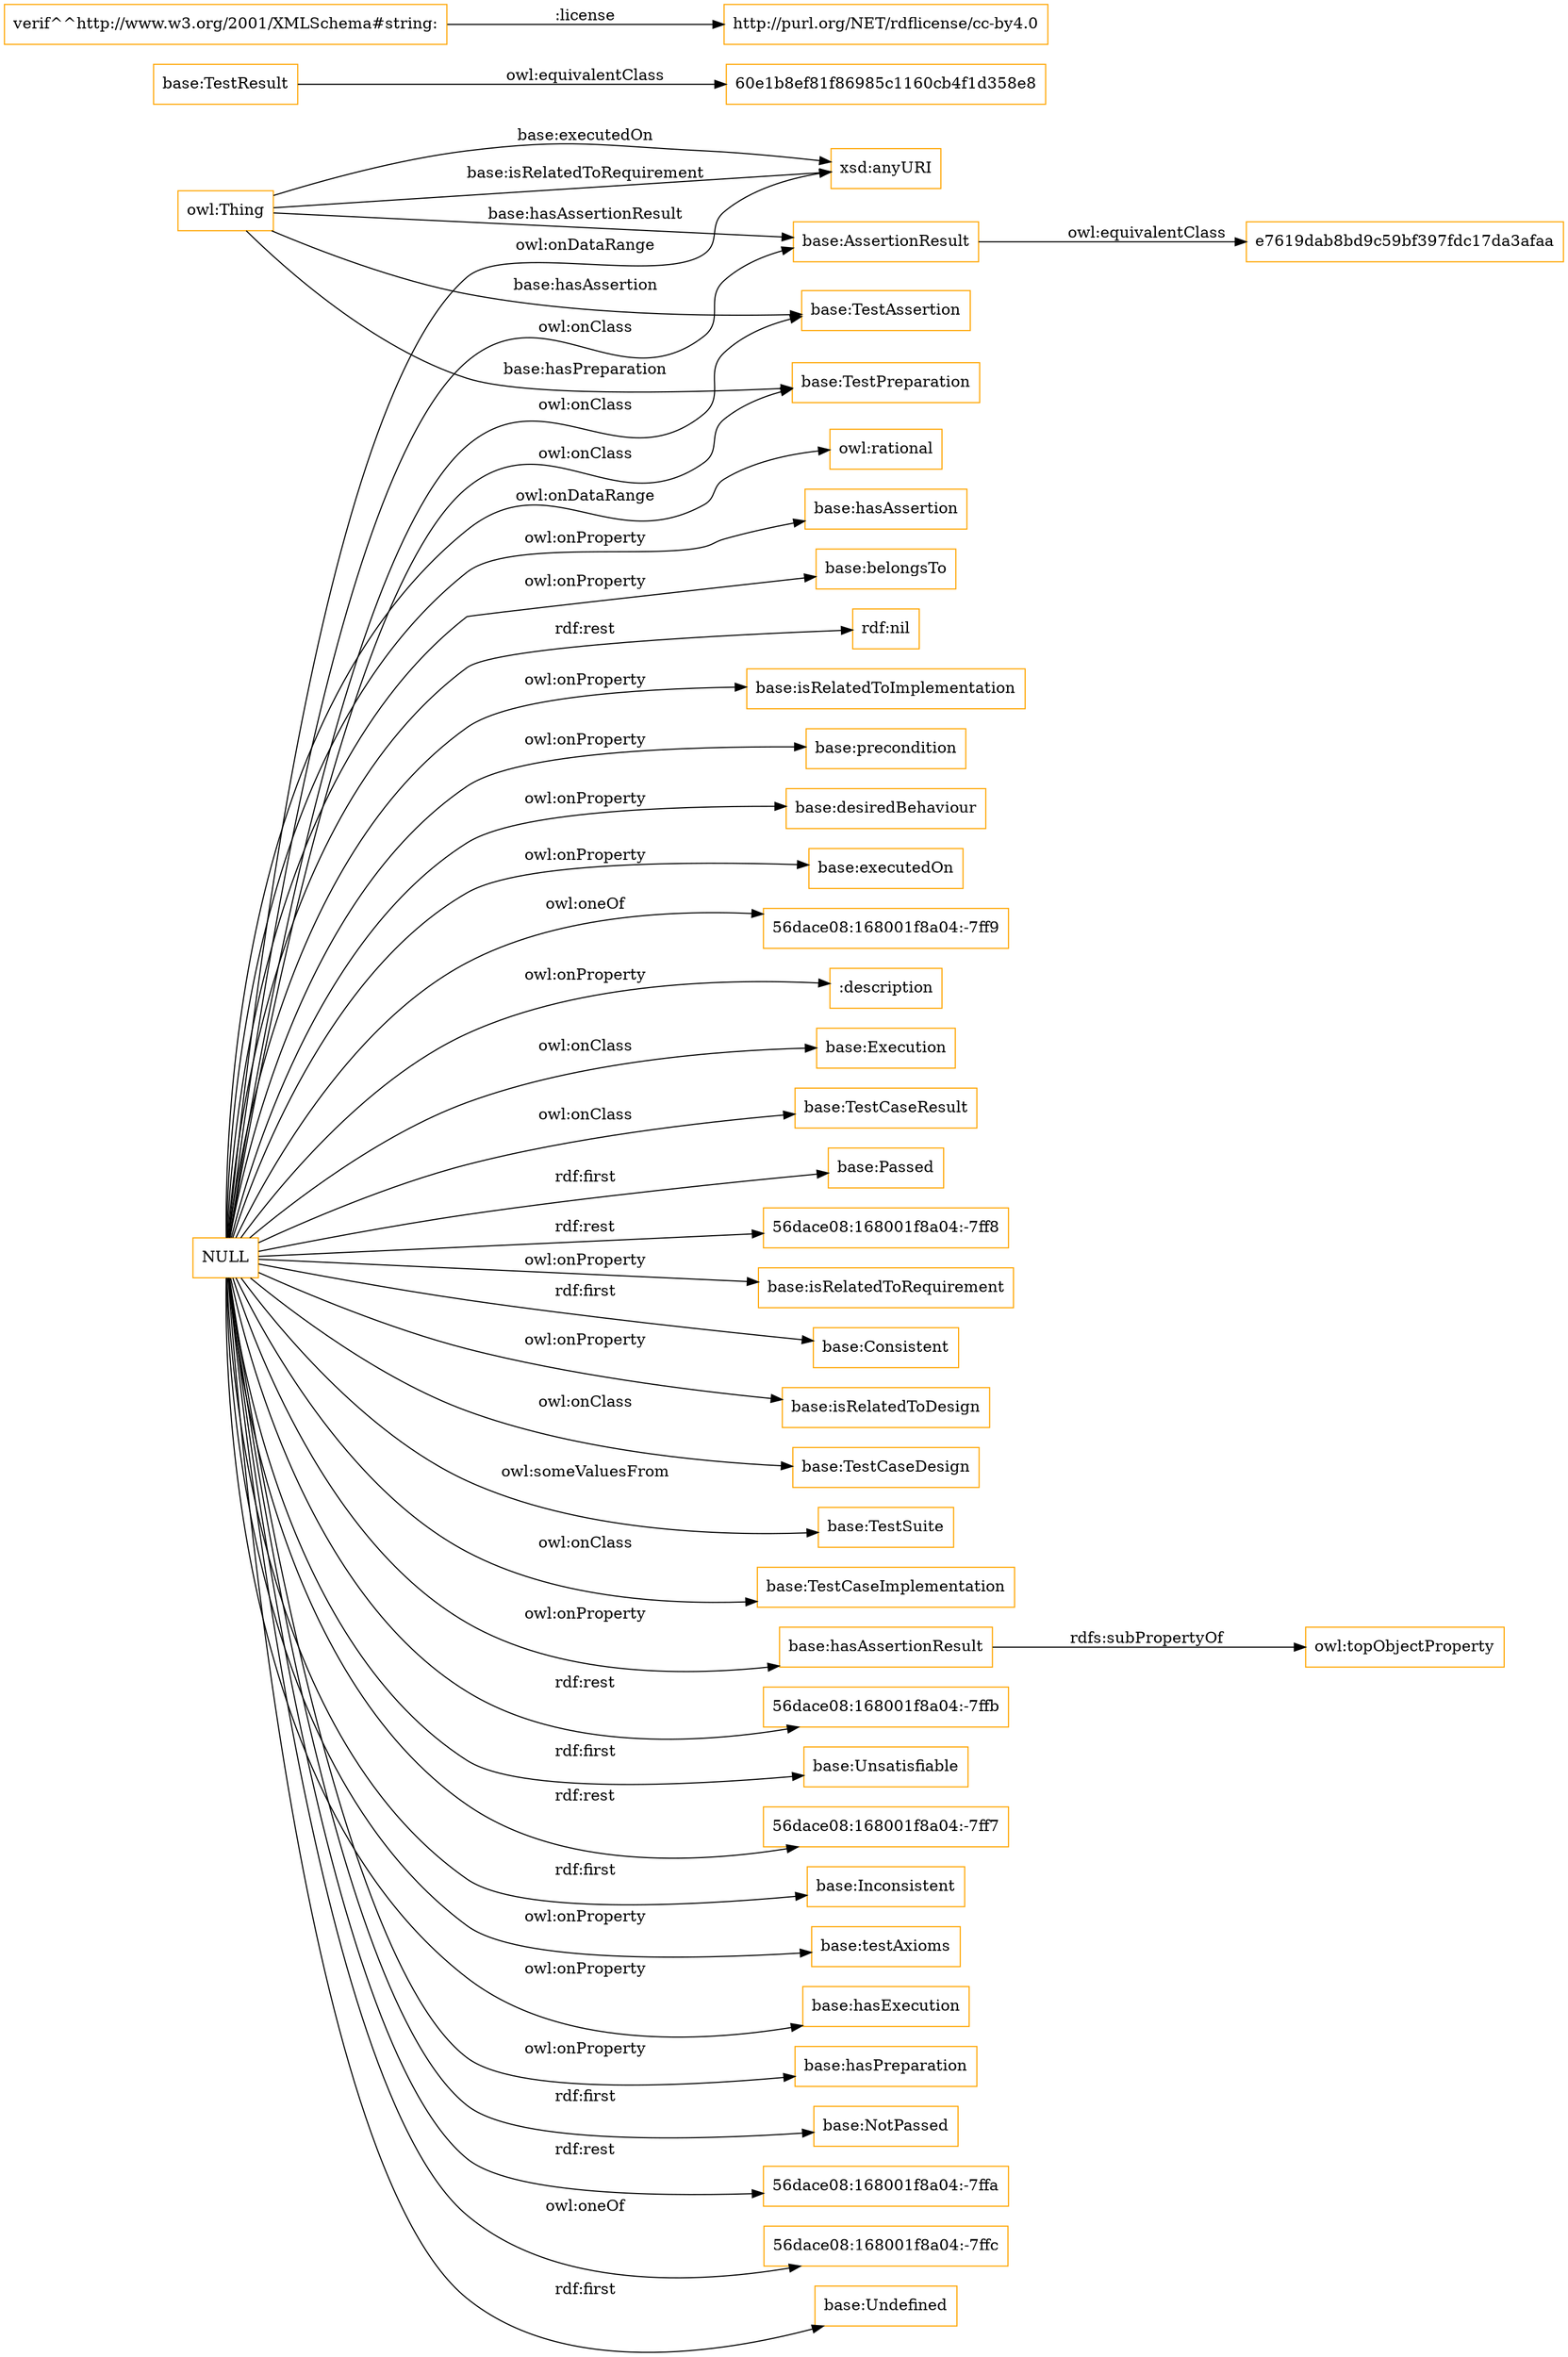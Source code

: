 digraph ar2dtool_diagram { 
rankdir=LR;
size="1501"
node [shape = rectangle, color="orange"]; "base:Execution" "base:TestCaseResult" "base:AssertionResult" "base:TestResult" "base:TestCaseDesign" "60e1b8ef81f86985c1160cb4f1d358e8" "e7619dab8bd9c59bf397fdc17da3afaa" "base:TestSuite" "base:TestCaseImplementation" "base:TestAssertion" "base:TestPreparation" ; /*classes style*/
	"base:AssertionResult" -> "e7619dab8bd9c59bf397fdc17da3afaa" [ label = "owl:equivalentClass" ];
	"base:hasAssertionResult" -> "owl:topObjectProperty" [ label = "rdfs:subPropertyOf" ];
	"base:TestResult" -> "60e1b8ef81f86985c1160cb4f1d358e8" [ label = "owl:equivalentClass" ];
	"NULL" -> "base:Execution" [ label = "owl:onClass" ];
	"NULL" -> "56dace08:168001f8a04:-7ffb" [ label = "rdf:rest" ];
	"NULL" -> "base:Unsatisfiable" [ label = "rdf:first" ];
	"NULL" -> "56dace08:168001f8a04:-7ff7" [ label = "rdf:rest" ];
	"NULL" -> "base:TestCaseResult" [ label = "owl:onClass" ];
	"NULL" -> "base:Inconsistent" [ label = "rdf:first" ];
	"NULL" -> "base:testAxioms" [ label = "owl:onProperty" ];
	"NULL" -> "base:hasExecution" [ label = "owl:onProperty" ];
	"NULL" -> "base:hasPreparation" [ label = "owl:onProperty" ];
	"NULL" -> "base:NotPassed" [ label = "rdf:first" ];
	"NULL" -> "base:TestCaseImplementation" [ label = "owl:onClass" ];
	"NULL" -> "56dace08:168001f8a04:-7ffa" [ label = "rdf:rest" ];
	"NULL" -> "56dace08:168001f8a04:-7ffc" [ label = "owl:oneOf" ];
	"NULL" -> "base:Undefined" [ label = "rdf:first" ];
	"NULL" -> "owl:rational" [ label = "owl:onDataRange" ];
	"NULL" -> "base:TestPreparation" [ label = "owl:onClass" ];
	"NULL" -> "base:hasAssertion" [ label = "owl:onProperty" ];
	"NULL" -> "base:TestCaseDesign" [ label = "owl:onClass" ];
	"NULL" -> "base:belongsTo" [ label = "owl:onProperty" ];
	"NULL" -> "base:AssertionResult" [ label = "owl:onClass" ];
	"NULL" -> "rdf:nil" [ label = "rdf:rest" ];
	"NULL" -> "base:isRelatedToImplementation" [ label = "owl:onProperty" ];
	"NULL" -> "base:precondition" [ label = "owl:onProperty" ];
	"NULL" -> "base:desiredBehaviour" [ label = "owl:onProperty" ];
	"NULL" -> "base:executedOn" [ label = "owl:onProperty" ];
	"NULL" -> "56dace08:168001f8a04:-7ff9" [ label = "owl:oneOf" ];
	"NULL" -> ":description" [ label = "owl:onProperty" ];
	"NULL" -> "base:hasAssertionResult" [ label = "owl:onProperty" ];
	"NULL" -> "base:Passed" [ label = "rdf:first" ];
	"NULL" -> "56dace08:168001f8a04:-7ff8" [ label = "rdf:rest" ];
	"NULL" -> "base:isRelatedToRequirement" [ label = "owl:onProperty" ];
	"NULL" -> "xsd:anyURI" [ label = "owl:onDataRange" ];
	"NULL" -> "base:TestSuite" [ label = "owl:someValuesFrom" ];
	"NULL" -> "base:TestAssertion" [ label = "owl:onClass" ];
	"NULL" -> "base:Consistent" [ label = "rdf:first" ];
	"NULL" -> "base:isRelatedToDesign" [ label = "owl:onProperty" ];
	"verif^^http://www.w3.org/2001/XMLSchema#string:" -> "http://purl.org/NET/rdflicense/cc-by4.0" [ label = ":license" ];
	"owl:Thing" -> "base:TestAssertion" [ label = "base:hasAssertion" ];
	"owl:Thing" -> "base:TestPreparation" [ label = "base:hasPreparation" ];
	"owl:Thing" -> "xsd:anyURI" [ label = "base:executedOn" ];
	"owl:Thing" -> "base:AssertionResult" [ label = "base:hasAssertionResult" ];
	"owl:Thing" -> "xsd:anyURI" [ label = "base:isRelatedToRequirement" ];

}
